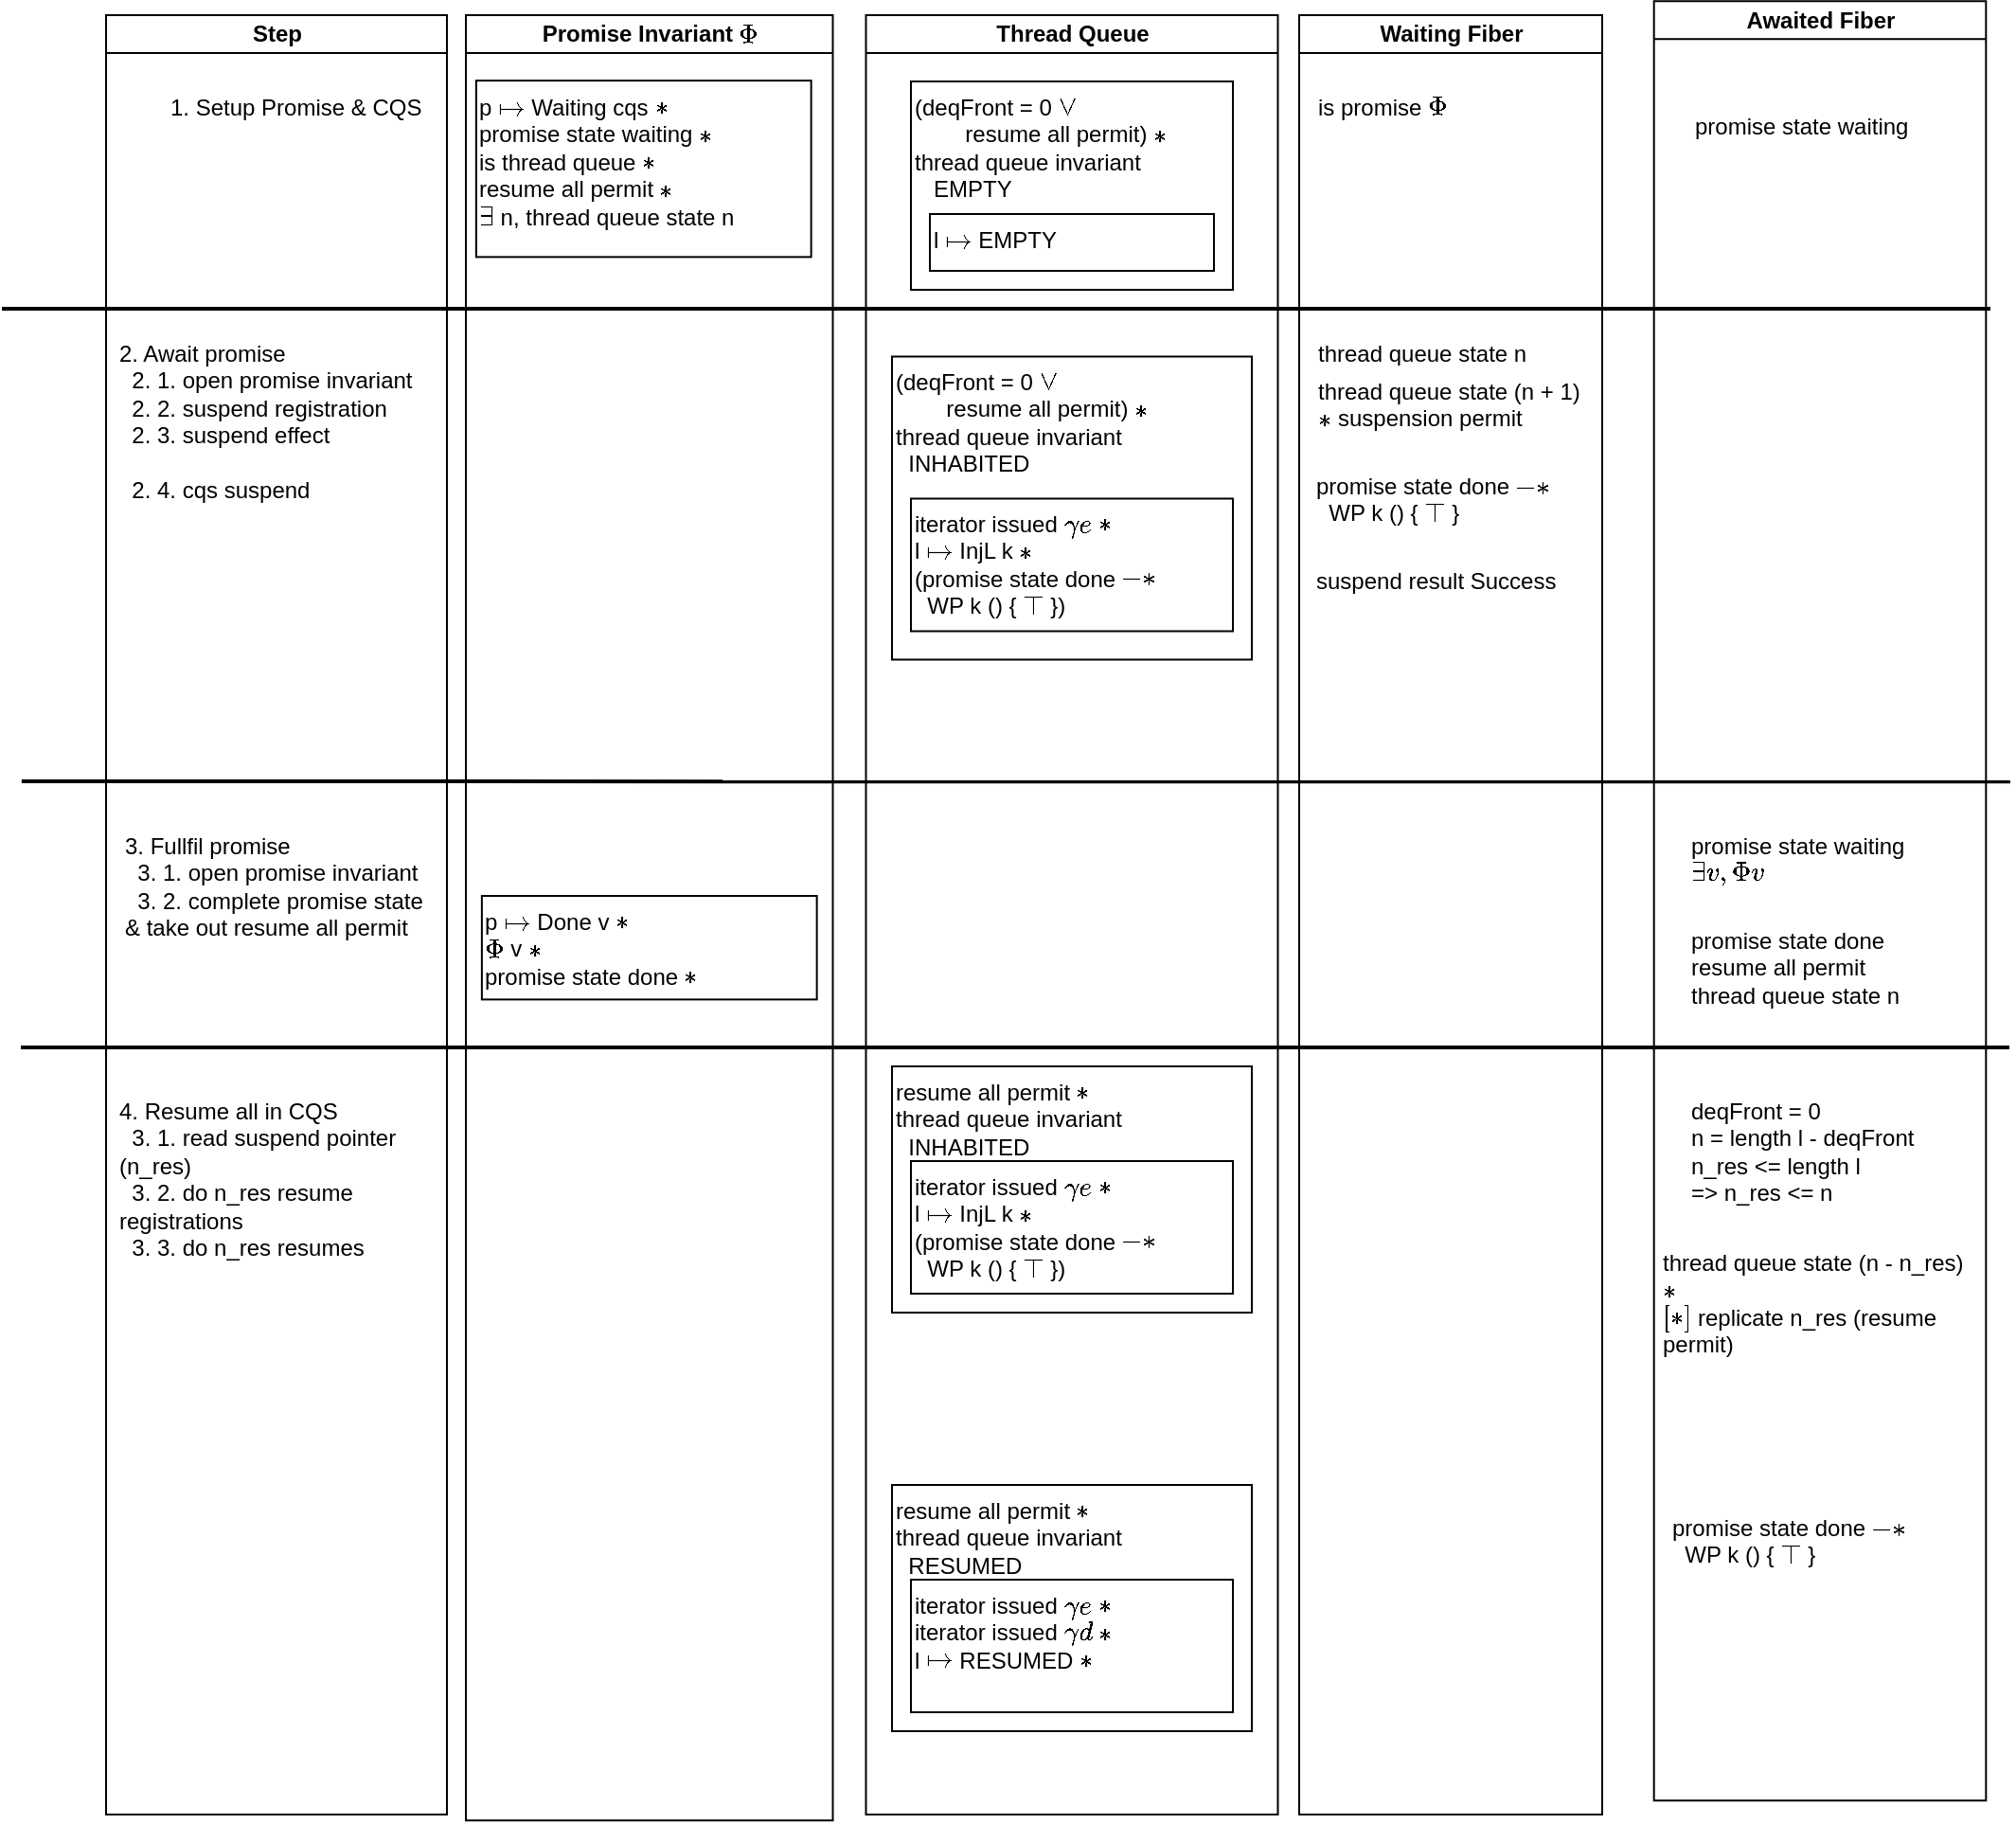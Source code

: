 <mxfile version="21.8.0" type="device">
  <diagram id="prtHgNgQTEPvFCAcTncT" name="Page-1">
    <mxGraphModel dx="1907" dy="1603" grid="1" gridSize="10" guides="1" tooltips="1" connect="1" arrows="1" fold="1" page="1" pageScale="1" pageWidth="827" pageHeight="1169" math="1" shadow="0">
      <root>
        <mxCell id="0" />
        <mxCell id="1" parent="0" />
        <mxCell id="dNxyNK7c78bLwvsdeMH5-20" value="&lt;div&gt;Step&lt;/div&gt;" style="swimlane;html=1;startSize=20;horizontal=0;rotation=90;" parent="1" vertex="1">
          <mxGeometry x="-460" y="-59.99" width="950" height="179.99" as="geometry" />
        </mxCell>
        <mxCell id="ODjgAbvRZujrLT3kRPTA-47" value="1. Setup Promise &amp;amp; CQS" style="rounded=0;whiteSpace=wrap;html=1;fontFamily=Helvetica;fontSize=12;fontColor=#000000;align=left;rotation=0;verticalAlign=top;strokeColor=none;" vertex="1" parent="dNxyNK7c78bLwvsdeMH5-20">
          <mxGeometry x="416.56" y="-350.01" width="136.88" height="20" as="geometry" />
        </mxCell>
        <mxCell id="ODjgAbvRZujrLT3kRPTA-49" value="&lt;div&gt;2. Await promise&lt;/div&gt;&lt;div&gt;&amp;nbsp; 2. 1. open promise invariant&lt;br&gt;&lt;/div&gt;&lt;div&gt;&amp;nbsp; 2. 2. suspend registration&lt;/div&gt;&lt;div&gt;&amp;nbsp; 2. 3. suspend effect&lt;/div&gt;&lt;div&gt;&lt;br&gt;&lt;/div&gt;&lt;div&gt;&amp;nbsp; 2. 4. cqs suspend&lt;br&gt;&lt;/div&gt;" style="rounded=0;whiteSpace=wrap;html=1;fontFamily=Helvetica;fontSize=12;fontColor=#000000;align=left;rotation=0;verticalAlign=top;strokeColor=none;" vertex="1" parent="dNxyNK7c78bLwvsdeMH5-20">
          <mxGeometry x="390" y="-220.01" width="163.44" height="70.01" as="geometry" />
        </mxCell>
        <mxCell id="ODjgAbvRZujrLT3kRPTA-60" value="&lt;div&gt;3. Fullfil promise&lt;/div&gt;&lt;div&gt;&amp;nbsp; 3. 1. open promise invariant&lt;br&gt;&lt;/div&gt;&lt;div&gt;&amp;nbsp; 3. 2. complete promise state &amp;amp; take out resume all permit&lt;br&gt;&lt;/div&gt;&lt;div&gt;&lt;br&gt;&lt;/div&gt;&lt;div&gt;&lt;br&gt;&lt;/div&gt;" style="rounded=0;whiteSpace=wrap;html=1;fontFamily=Helvetica;fontSize=12;fontColor=#000000;align=left;rotation=0;verticalAlign=top;strokeColor=none;" vertex="1" parent="dNxyNK7c78bLwvsdeMH5-20">
          <mxGeometry x="393.28" y="39.99" width="163.44" height="70.01" as="geometry" />
        </mxCell>
        <mxCell id="ODjgAbvRZujrLT3kRPTA-63" style="edgeStyle=orthogonalEdgeStyle;rounded=0;orthogonalLoop=1;jettySize=auto;html=1;exitX=0.5;exitY=1;exitDx=0;exitDy=0;" edge="1" parent="dNxyNK7c78bLwvsdeMH5-20" source="ODjgAbvRZujrLT3kRPTA-60" target="ODjgAbvRZujrLT3kRPTA-60">
          <mxGeometry relative="1" as="geometry" />
        </mxCell>
        <mxCell id="ODjgAbvRZujrLT3kRPTA-64" value="&lt;div&gt;4. Resume all in CQS&lt;br&gt;&lt;/div&gt;&lt;div&gt;&amp;nbsp; 3. 1. read suspend pointer (n_res)&lt;br&gt;&lt;/div&gt;&lt;div&gt;&amp;nbsp; 3. 2. do n_res resume registrations&lt;/div&gt;&lt;div&gt;&amp;nbsp; 3. 3. do n_res resumes&lt;br&gt;&lt;/div&gt;&lt;div&gt;&lt;br&gt;&lt;/div&gt;&lt;div&gt;&lt;br&gt;&lt;/div&gt;" style="rounded=0;whiteSpace=wrap;html=1;fontFamily=Helvetica;fontSize=12;fontColor=#000000;align=left;rotation=0;verticalAlign=top;strokeColor=none;" vertex="1" parent="dNxyNK7c78bLwvsdeMH5-20">
          <mxGeometry x="390.0" y="179.99" width="163.44" height="70.01" as="geometry" />
        </mxCell>
        <mxCell id="ODjgAbvRZujrLT3kRPTA-15" value="&lt;div&gt;Promise Invariant \(\Phi\)&lt;/div&gt;" style="swimlane;html=1;startSize=20;horizontal=0;rotation=90;" vertex="1" parent="1">
          <mxGeometry x="-264.68" y="-65.31" width="953.12" height="193.75" as="geometry" />
        </mxCell>
        <mxCell id="ODjgAbvRZujrLT3kRPTA-18" value="&lt;div&gt;p \(\mapsto\) Waiting cqs \(\ast\)&lt;/div&gt;&lt;div&gt;promise state waiting \(\ast\)&lt;/div&gt;&lt;div&gt;is thread queue \(\ast\)&lt;/div&gt;&lt;div&gt;resume all permit \(\ast\)&lt;br&gt;&lt;/div&gt;&lt;div&gt;\(\exists\) n, thread queue state n&lt;br&gt;&lt;/div&gt;" style="rounded=0;whiteSpace=wrap;html=1;fontFamily=Helvetica;fontSize=12;fontColor=#000000;align=left;rotation=0;verticalAlign=top;" vertex="1" parent="ODjgAbvRZujrLT3kRPTA-15">
          <mxGeometry x="385.12" y="-345.13" width="176.88" height="93.13" as="geometry" />
        </mxCell>
        <mxCell id="ODjgAbvRZujrLT3kRPTA-58" value="" style="endArrow=none;html=1;rounded=0;strokeWidth=2;" edge="1" parent="ODjgAbvRZujrLT3kRPTA-15">
          <mxGeometry width="50" height="50" relative="1" as="geometry">
            <mxPoint x="145.12" y="24.87" as="sourcePoint" />
            <mxPoint x="1195.12" y="24.88" as="targetPoint" />
          </mxGeometry>
        </mxCell>
        <mxCell id="ODjgAbvRZujrLT3kRPTA-59" value="&lt;div&gt;p \(\mapsto\) Done v \(\ast\)&lt;/div&gt;&lt;div&gt;\(\Phi\) v \(\ast\)&lt;br&gt;&lt;/div&gt;&lt;div&gt;promise state done \(\ast\)&lt;/div&gt;" style="rounded=0;whiteSpace=wrap;html=1;fontFamily=Helvetica;fontSize=12;fontColor=#000000;align=left;rotation=0;verticalAlign=top;" vertex="1" parent="ODjgAbvRZujrLT3kRPTA-15">
          <mxGeometry x="388.12" y="85.31" width="176.88" height="54.69" as="geometry" />
        </mxCell>
        <mxCell id="ODjgAbvRZujrLT3kRPTA-66" value="" style="endArrow=none;html=1;rounded=0;strokeWidth=2;" edge="1" parent="ODjgAbvRZujrLT3kRPTA-15">
          <mxGeometry width="50" height="50" relative="1" as="geometry">
            <mxPoint x="144.68" y="165.31" as="sourcePoint" />
            <mxPoint x="1194.68" y="165.32" as="targetPoint" />
          </mxGeometry>
        </mxCell>
        <mxCell id="ODjgAbvRZujrLT3kRPTA-22" value="Thread Queue" style="swimlane;html=1;startSize=20;horizontal=0;rotation=90;" vertex="1" parent="1">
          <mxGeometry x="-40" y="-78.75" width="950" height="217.5" as="geometry" />
        </mxCell>
        <mxCell id="ODjgAbvRZujrLT3kRPTA-43" value="&lt;div&gt;(deqFront = 0 \(\lor\)&amp;nbsp;&lt;/div&gt;&lt;div&gt;&lt;span style=&quot;white-space: pre;&quot;&gt;&#x9;&lt;/span&gt;resume all permit) \(\ast\)&lt;/div&gt;&lt;div&gt;thread queue invariant&lt;/div&gt;&lt;div&gt;&amp;nbsp;&amp;nbsp; EMPTY&lt;br&gt;&lt;/div&gt;&lt;div&gt;&lt;br&gt;&lt;/div&gt;" style="rounded=0;whiteSpace=wrap;html=1;fontFamily=Helvetica;fontSize=12;fontColor=#000000;align=left;rotation=0;verticalAlign=top;" vertex="1" parent="ODjgAbvRZujrLT3kRPTA-22">
          <mxGeometry x="390" y="-331.25" width="170" height="110" as="geometry" />
        </mxCell>
        <mxCell id="ODjgAbvRZujrLT3kRPTA-44" value="l \(\mapsto\) EMPTY" style="rounded=0;whiteSpace=wrap;html=1;fontFamily=Helvetica;fontSize=12;fontColor=#000000;align=left;rotation=0;verticalAlign=top;" vertex="1" parent="ODjgAbvRZujrLT3kRPTA-22">
          <mxGeometry x="400" y="-261.25" width="150" height="30" as="geometry" />
        </mxCell>
        <mxCell id="ODjgAbvRZujrLT3kRPTA-56" value="&lt;div&gt;(deqFront = 0 \(\lor\)&amp;nbsp;&lt;/div&gt;&lt;div&gt;&lt;span style=&quot;white-space: pre;&quot;&gt;&#x9;&lt;/span&gt;resume all permit) \(\ast\)&lt;/div&gt;&lt;div&gt;thread queue invariant&lt;/div&gt;&lt;div&gt;&amp;nbsp; INHABITED&lt;br&gt;&lt;/div&gt;&lt;div&gt;&lt;br&gt;&lt;/div&gt;" style="rounded=0;whiteSpace=wrap;html=1;fontFamily=Helvetica;fontSize=12;fontColor=#000000;align=left;rotation=0;verticalAlign=top;" vertex="1" parent="ODjgAbvRZujrLT3kRPTA-22">
          <mxGeometry x="380" y="-186" width="190" height="160" as="geometry" />
        </mxCell>
        <mxCell id="ODjgAbvRZujrLT3kRPTA-57" value="&lt;div&gt;iterator issued \(\gamma e\) \(\ast\)&lt;br&gt;&lt;/div&gt;&lt;div&gt;l \(\mapsto\) InjL k \(\ast\)&lt;br&gt;&lt;/div&gt;&lt;div&gt;(promise state done \(-\ast\) &lt;br&gt;&lt;/div&gt;&lt;div&gt;&amp;nbsp; WP k () { \(\top\) })&lt;br&gt;&lt;/div&gt;" style="rounded=0;whiteSpace=wrap;html=1;fontFamily=Helvetica;fontSize=12;fontColor=#000000;align=left;rotation=0;verticalAlign=top;" vertex="1" parent="ODjgAbvRZujrLT3kRPTA-22">
          <mxGeometry x="390" y="-111" width="170" height="70" as="geometry" />
        </mxCell>
        <mxCell id="ODjgAbvRZujrLT3kRPTA-69" value="&lt;div&gt;resume all permit \(\ast\)&lt;/div&gt;&lt;div&gt;thread queue invariant&lt;/div&gt;&lt;div&gt;&amp;nbsp; INHABITED&lt;br&gt;&lt;/div&gt;" style="rounded=0;whiteSpace=wrap;html=1;fontFamily=Helvetica;fontSize=12;fontColor=#000000;align=left;rotation=0;verticalAlign=top;" vertex="1" parent="ODjgAbvRZujrLT3kRPTA-22">
          <mxGeometry x="380" y="188.75" width="190" height="130" as="geometry" />
        </mxCell>
        <mxCell id="ODjgAbvRZujrLT3kRPTA-70" value="&lt;div&gt;iterator issued \(\gamma e\) \(\ast\)&lt;br&gt;&lt;/div&gt;&lt;div&gt;l \(\mapsto\) InjL k \(\ast\)&lt;br&gt;&lt;/div&gt;&lt;div&gt;(promise state done \(-\ast\) &lt;br&gt;&lt;/div&gt;&lt;div&gt;&amp;nbsp; WP k () { \(\top\) })&lt;br&gt;&lt;/div&gt;" style="rounded=0;whiteSpace=wrap;html=1;fontFamily=Helvetica;fontSize=12;fontColor=#000000;align=left;rotation=0;verticalAlign=top;" vertex="1" parent="ODjgAbvRZujrLT3kRPTA-22">
          <mxGeometry x="390" y="238.75" width="170" height="70" as="geometry" />
        </mxCell>
        <mxCell id="ODjgAbvRZujrLT3kRPTA-29" value="Awaited Fiber" style="swimlane;html=1;startSize=20;horizontal=0;rotation=90;" vertex="1" parent="1">
          <mxGeometry x="355" y="-65" width="950" height="175.31" as="geometry" />
        </mxCell>
        <mxCell id="ODjgAbvRZujrLT3kRPTA-61" value="&lt;div&gt;promise state waiting&lt;/div&gt;&lt;div&gt;\(\exists v, \Phi v \) &lt;br&gt;&lt;/div&gt;" style="rounded=0;whiteSpace=wrap;html=1;fontFamily=Helvetica;fontSize=12;fontColor=#000000;align=left;rotation=0;verticalAlign=top;strokeColor=none;" vertex="1" parent="ODjgAbvRZujrLT3kRPTA-29">
          <mxGeometry x="405.0" y="45" width="136.88" height="30" as="geometry" />
        </mxCell>
        <mxCell id="ODjgAbvRZujrLT3kRPTA-62" value="&lt;div&gt;promise state done&lt;/div&gt;&lt;div&gt;resume all permit&lt;/div&gt;&lt;div&gt;thread queue state n&lt;br&gt;&lt;/div&gt;" style="rounded=0;whiteSpace=wrap;html=1;fontFamily=Helvetica;fontSize=12;fontColor=#000000;align=left;rotation=0;verticalAlign=top;strokeColor=none;" vertex="1" parent="ODjgAbvRZujrLT3kRPTA-29">
          <mxGeometry x="405.0" y="95" width="136.88" height="30" as="geometry" />
        </mxCell>
        <mxCell id="ODjgAbvRZujrLT3kRPTA-67" value="&lt;div&gt;deqFront = 0&lt;/div&gt;&lt;div&gt;n = length l - deqFront&lt;/div&gt;&lt;div&gt;n_res &amp;lt;= length l&lt;/div&gt;&lt;div&gt;=&amp;gt; n_res &amp;lt;= n&lt;br&gt;&lt;/div&gt;" style="rounded=0;whiteSpace=wrap;html=1;fontFamily=Helvetica;fontSize=12;fontColor=#000000;align=left;rotation=0;verticalAlign=top;strokeColor=none;" vertex="1" parent="ODjgAbvRZujrLT3kRPTA-29">
          <mxGeometry x="405" y="185.0" width="136.88" height="30" as="geometry" />
        </mxCell>
        <mxCell id="ODjgAbvRZujrLT3kRPTA-68" value="&lt;div&gt;thread queue state (n - n_res) \(\ast\)&lt;/div&gt;&lt;div&gt;\([\ast]\) replicate n_res (resume permit)&lt;br&gt;&lt;/div&gt;" style="rounded=0;whiteSpace=wrap;html=1;fontFamily=Helvetica;fontSize=12;fontColor=#000000;align=left;rotation=0;verticalAlign=top;strokeColor=none;" vertex="1" parent="ODjgAbvRZujrLT3kRPTA-29">
          <mxGeometry x="390" y="265" width="170" height="30" as="geometry" />
        </mxCell>
        <mxCell id="ODjgAbvRZujrLT3kRPTA-75" value="&lt;div&gt;promise state waiting&lt;/div&gt;" style="rounded=0;whiteSpace=wrap;html=1;fontFamily=Helvetica;fontSize=12;fontColor=#000000;align=left;rotation=0;verticalAlign=top;strokeColor=none;" vertex="1" parent="ODjgAbvRZujrLT3kRPTA-29">
          <mxGeometry x="406.56" y="-335" width="136.88" height="30" as="geometry" />
        </mxCell>
        <mxCell id="ODjgAbvRZujrLT3kRPTA-36" value="Waiting Fiber" style="swimlane;html=1;startSize=20;horizontal=0;rotation=90;" vertex="1" parent="1">
          <mxGeometry x="160" y="-50" width="950" height="160" as="geometry" />
        </mxCell>
        <mxCell id="ODjgAbvRZujrLT3kRPTA-45" value="is promise \(\Phi\)" style="rounded=0;whiteSpace=wrap;html=1;fontFamily=Helvetica;fontSize=12;fontColor=#000000;align=left;rotation=0;verticalAlign=top;strokeColor=none;" vertex="1" parent="ODjgAbvRZujrLT3kRPTA-36">
          <mxGeometry x="403.12" y="-360" width="136.88" height="20" as="geometry" />
        </mxCell>
        <mxCell id="ODjgAbvRZujrLT3kRPTA-48" value="" style="endArrow=none;html=1;rounded=0;strokeWidth=2;" edge="1" parent="ODjgAbvRZujrLT3kRPTA-36">
          <mxGeometry width="50" height="50" relative="1" as="geometry">
            <mxPoint x="-290" y="-240.01" as="sourcePoint" />
            <mxPoint x="760" y="-240" as="targetPoint" />
          </mxGeometry>
        </mxCell>
        <mxCell id="ODjgAbvRZujrLT3kRPTA-50" value="thread queue state n" style="rounded=0;whiteSpace=wrap;html=1;fontFamily=Helvetica;fontSize=12;fontColor=#000000;align=left;rotation=0;verticalAlign=top;strokeColor=none;" vertex="1" parent="ODjgAbvRZujrLT3kRPTA-36">
          <mxGeometry x="403.12" y="-230" width="136.88" height="20" as="geometry" />
        </mxCell>
        <mxCell id="ODjgAbvRZujrLT3kRPTA-51" value="thread queue state (n + 1) \(\ast\) suspension permit" style="rounded=0;whiteSpace=wrap;html=1;fontFamily=Helvetica;fontSize=12;fontColor=#000000;align=left;rotation=0;verticalAlign=top;strokeColor=none;" vertex="1" parent="ODjgAbvRZujrLT3kRPTA-36">
          <mxGeometry x="403.12" y="-210" width="146.88" height="30" as="geometry" />
        </mxCell>
        <mxCell id="ODjgAbvRZujrLT3kRPTA-54" value="&lt;div&gt;promise state done \(-\ast\)&lt;/div&gt;&lt;div&gt;&amp;nbsp; WP k () { \(\top\) }&lt;br&gt;&lt;/div&gt;" style="rounded=0;whiteSpace=wrap;html=1;fontFamily=Helvetica;fontSize=12;fontColor=#000000;align=left;rotation=0;verticalAlign=top;strokeColor=none;" vertex="1" parent="ODjgAbvRZujrLT3kRPTA-36">
          <mxGeometry x="401.56" y="-160" width="146.88" height="20" as="geometry" />
        </mxCell>
        <mxCell id="ODjgAbvRZujrLT3kRPTA-55" value="suspend result Success" style="rounded=0;whiteSpace=wrap;html=1;fontFamily=Helvetica;fontSize=12;fontColor=#000000;align=left;rotation=0;verticalAlign=top;strokeColor=none;" vertex="1" parent="ODjgAbvRZujrLT3kRPTA-36">
          <mxGeometry x="401.56" y="-110" width="146.88" height="20" as="geometry" />
        </mxCell>
        <mxCell id="ODjgAbvRZujrLT3kRPTA-71" value="&lt;div&gt;resume all permit \(\ast\)&lt;/div&gt;&lt;div&gt;thread queue invariant&lt;/div&gt;&lt;div&gt;&amp;nbsp; RESUMED&lt;br&gt;&lt;/div&gt;" style="rounded=0;whiteSpace=wrap;html=1;fontFamily=Helvetica;fontSize=12;fontColor=#000000;align=left;rotation=0;verticalAlign=top;" vertex="1" parent="1">
          <mxGeometry x="340" y="331" width="190" height="130" as="geometry" />
        </mxCell>
        <mxCell id="ODjgAbvRZujrLT3kRPTA-72" value="&lt;div&gt;iterator issued \(\gamma e\) \(\ast\)&lt;/div&gt;&lt;div&gt;iterator issued \(\gamma d\) \(\ast\)&lt;/div&gt;&lt;div&gt;l \(\mapsto\) RESUMED \(\ast\)&lt;br&gt;&lt;/div&gt;" style="rounded=0;whiteSpace=wrap;html=1;fontFamily=Helvetica;fontSize=12;fontColor=#000000;align=left;rotation=0;verticalAlign=top;" vertex="1" parent="1">
          <mxGeometry x="350" y="381" width="170" height="70" as="geometry" />
        </mxCell>
        <mxCell id="ODjgAbvRZujrLT3kRPTA-73" value="&lt;div&gt;promise state done \(-\ast\)&lt;/div&gt;&lt;div&gt;&amp;nbsp; WP k () { \(\top\) }&lt;br&gt;&lt;/div&gt;" style="rounded=0;whiteSpace=wrap;html=1;fontFamily=Helvetica;fontSize=12;fontColor=#000000;align=left;rotation=0;verticalAlign=top;strokeColor=none;" vertex="1" parent="1">
          <mxGeometry x="750" y="340" width="146.88" height="20" as="geometry" />
        </mxCell>
      </root>
    </mxGraphModel>
  </diagram>
</mxfile>
